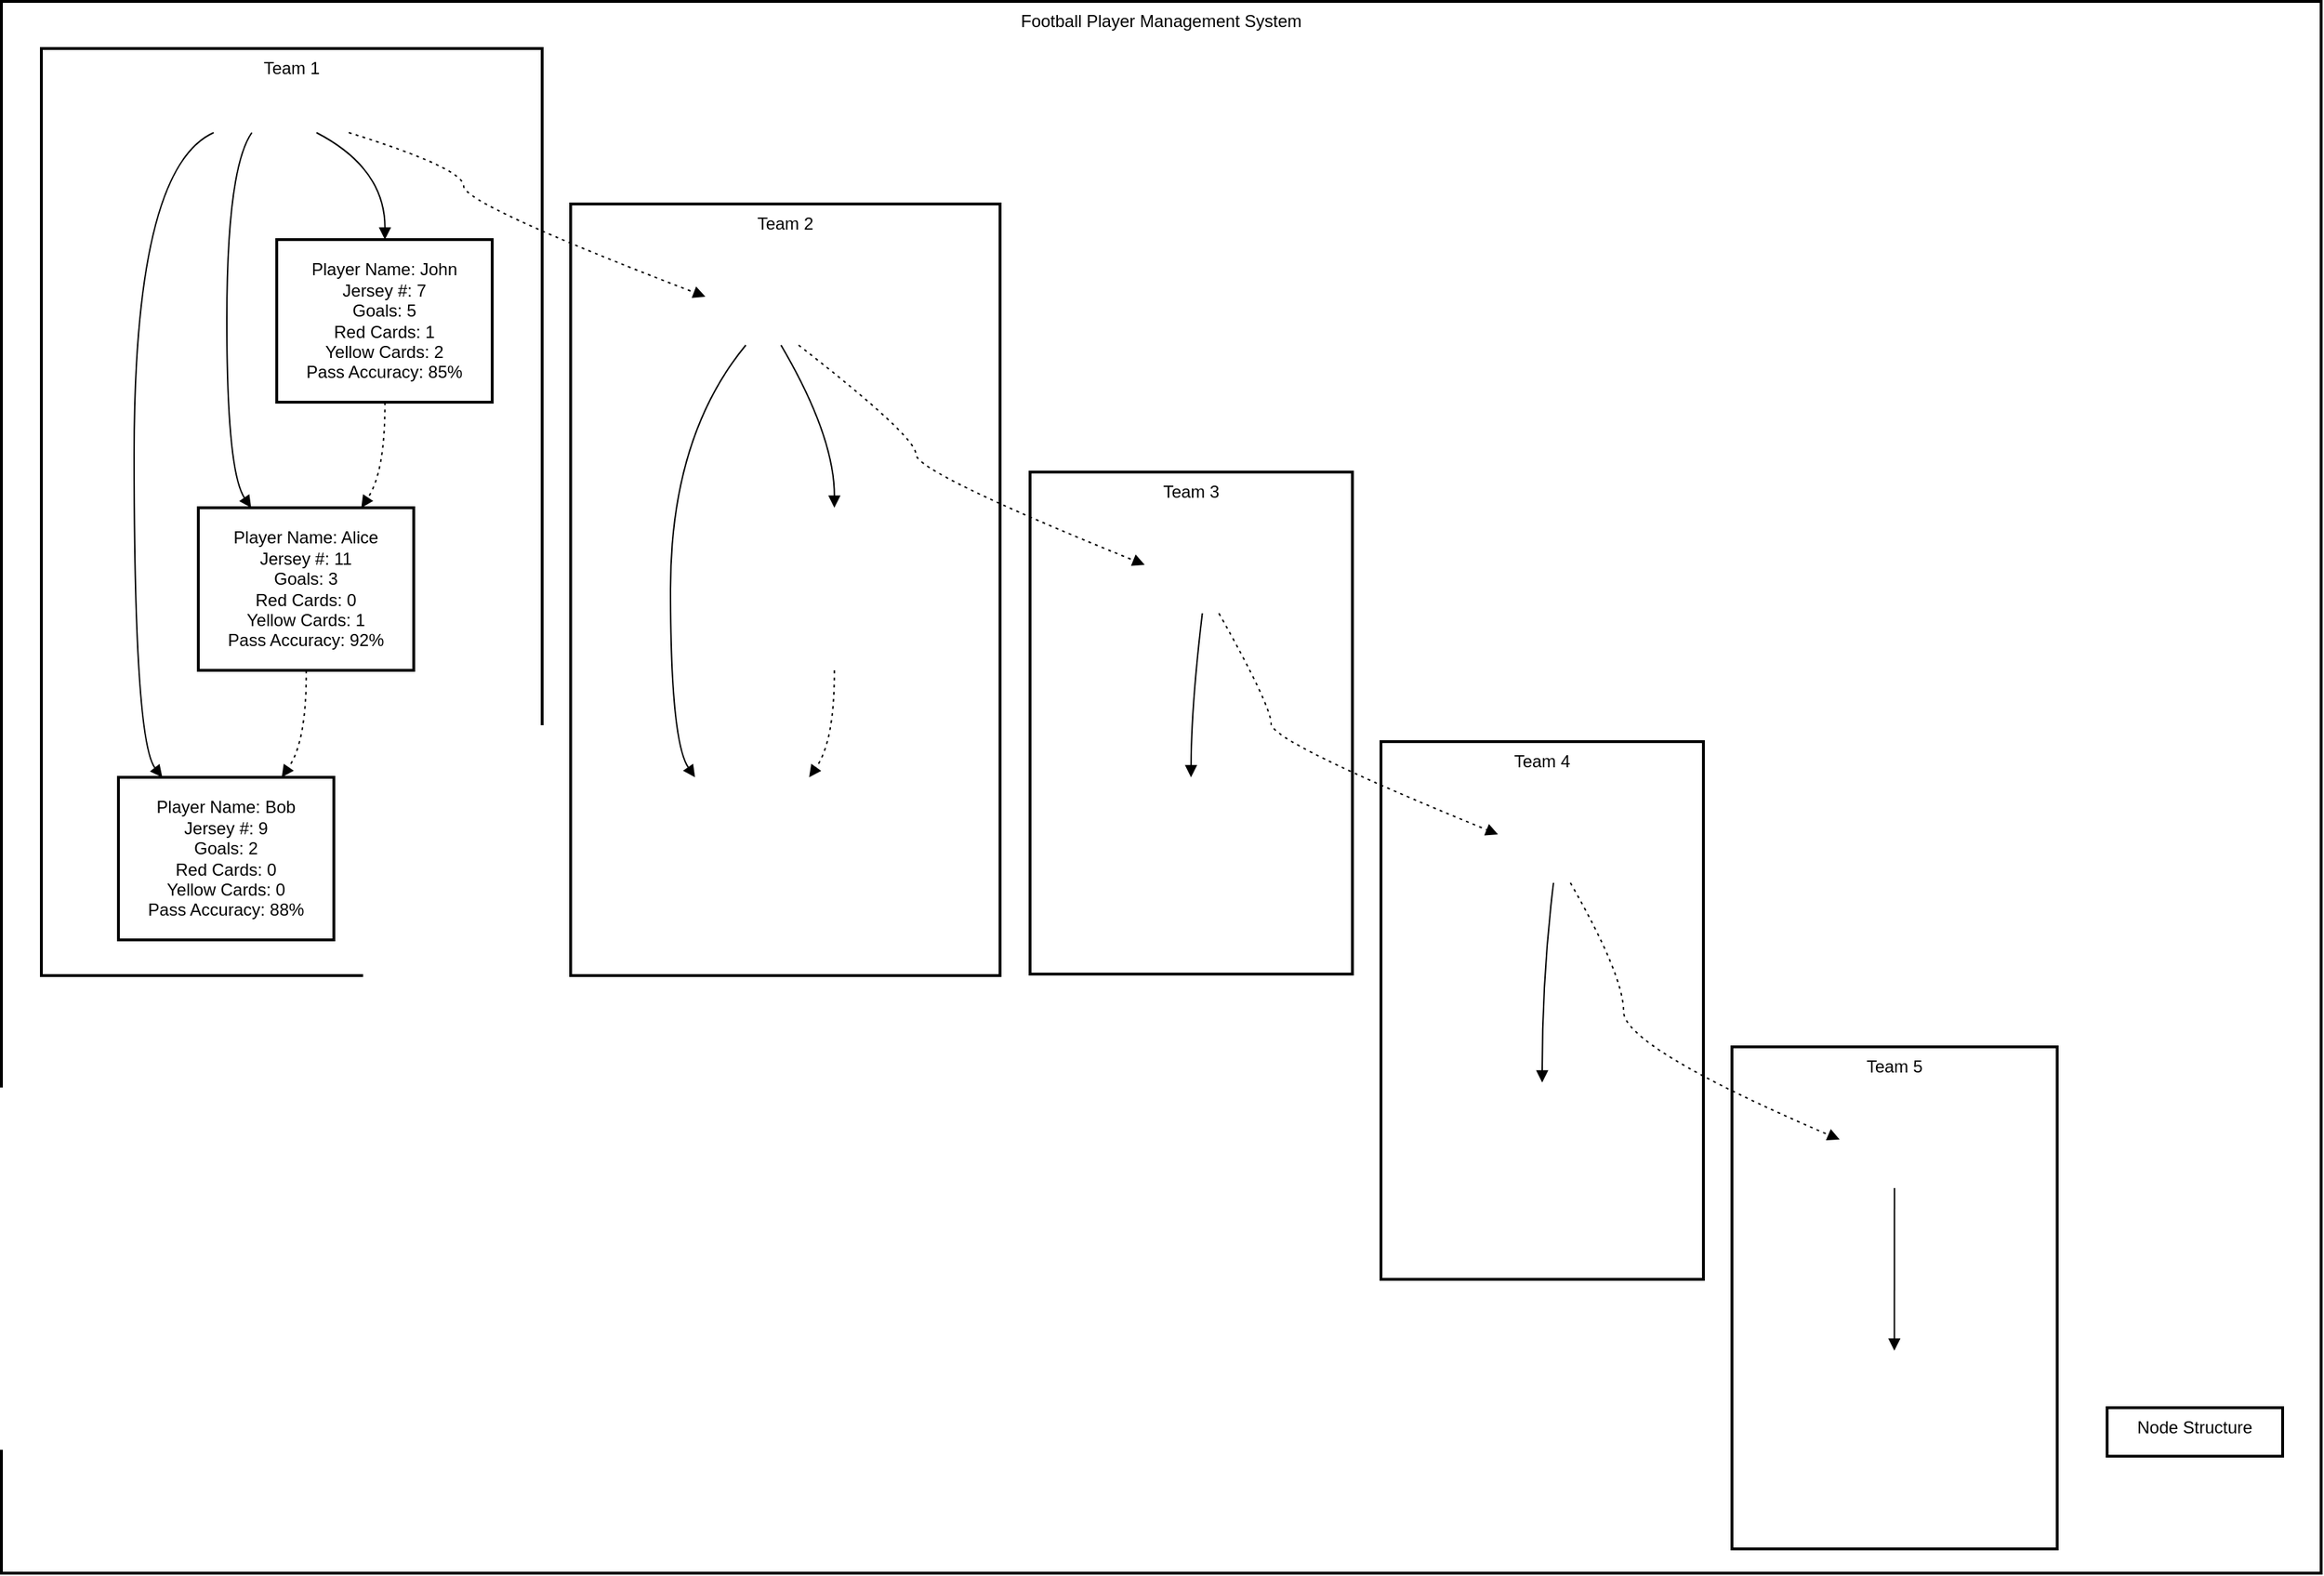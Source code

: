 <mxfile version="24.4.4" type="device">
  <diagram name="Page-1" id="9uScRqWnVSKqUHaawSyz">
    <mxGraphModel dx="934" dy="494" grid="1" gridSize="10" guides="1" tooltips="1" connect="1" arrows="1" fold="1" page="1" pageScale="1" pageWidth="850" pageHeight="1100" math="0" shadow="0">
      <root>
        <mxCell id="0" />
        <mxCell id="1" parent="0" />
        <mxCell id="YlER1hfRmnDVrgWF9sil-164" value="Football Player Management System" style="whiteSpace=wrap;strokeWidth=2;verticalAlign=top;" vertex="1" parent="1">
          <mxGeometry x="30" y="20" width="1626" height="1102" as="geometry" />
        </mxCell>
        <mxCell id="YlER1hfRmnDVrgWF9sil-165" value="Stack: Team 1" style="whiteSpace=wrap;strokeWidth=2;" vertex="1" parent="YlER1hfRmnDVrgWF9sil-164">
          <mxGeometry x="130" y="58" width="115" height="34" as="geometry" />
        </mxCell>
        <mxCell id="YlER1hfRmnDVrgWF9sil-166" value="Team 1" style="whiteSpace=wrap;strokeWidth=2;verticalAlign=top;" vertex="1" parent="YlER1hfRmnDVrgWF9sil-164">
          <mxGeometry x="28" y="33" width="351" height="650" as="geometry" />
        </mxCell>
        <mxCell id="YlER1hfRmnDVrgWF9sil-167" value="Player Name: John&#xa;Jersey #: 7&#xa;Goals: 5&#xa;Red Cards: 1&#xa;Yellow Cards: 2&#xa;Pass Accuracy: 85%" style="whiteSpace=wrap;strokeWidth=2;" vertex="1" parent="YlER1hfRmnDVrgWF9sil-164">
          <mxGeometry x="193" y="167" width="151" height="114" as="geometry" />
        </mxCell>
        <mxCell id="YlER1hfRmnDVrgWF9sil-168" value="Player Name: Alice&#xa;Jersey #: 11&#xa;Goals: 3&#xa;Red Cards: 0&#xa;Yellow Cards: 1&#xa;Pass Accuracy: 92%" style="whiteSpace=wrap;strokeWidth=2;" vertex="1" parent="YlER1hfRmnDVrgWF9sil-164">
          <mxGeometry x="138" y="355" width="151" height="114" as="geometry" />
        </mxCell>
        <mxCell id="YlER1hfRmnDVrgWF9sil-169" value="Player Name: Bob&#xa;Jersey #: 9&#xa;Goals: 2&#xa;Red Cards: 0&#xa;Yellow Cards: 0&#xa;Pass Accuracy: 88%" style="whiteSpace=wrap;strokeWidth=2;" vertex="1" parent="YlER1hfRmnDVrgWF9sil-164">
          <mxGeometry x="82" y="544" width="151" height="114" as="geometry" />
        </mxCell>
        <mxCell id="YlER1hfRmnDVrgWF9sil-170" value="Stack: Team 2" style="whiteSpace=wrap;strokeWidth=2;" vertex="1" parent="YlER1hfRmnDVrgWF9sil-164">
          <mxGeometry x="479" y="207" width="115" height="34" as="geometry" />
        </mxCell>
        <mxCell id="YlER1hfRmnDVrgWF9sil-171" value="Player Name: Emma&#xa;Jersey #: 10&#xa;Goals: 4&#xa;Red Cards: 1&#xa;Yellow Cards: 3&#xa;Pass Accuracy: 87%" style="whiteSpace=wrap;strokeWidth=2;" vertex="1" parent="YlER1hfRmnDVrgWF9sil-164">
          <mxGeometry x="504" y="355" width="160" height="114" as="geometry" />
        </mxCell>
        <mxCell id="YlER1hfRmnDVrgWF9sil-172" value="Player Name: Charlie&#xa;Jersey #: 5&#xa;Goals: 1&#xa;Red Cards: 0&#xa;Yellow Cards: 2&#xa;Pass Accuracy: 90%" style="whiteSpace=wrap;strokeWidth=2;" vertex="1" parent="YlER1hfRmnDVrgWF9sil-164">
          <mxGeometry x="442" y="544" width="168" height="114" as="geometry" />
        </mxCell>
        <mxCell id="YlER1hfRmnDVrgWF9sil-173" value="Stack: Team 3" style="whiteSpace=wrap;strokeWidth=2;" vertex="1" parent="YlER1hfRmnDVrgWF9sil-164">
          <mxGeometry x="786" y="395" width="115" height="34" as="geometry" />
        </mxCell>
        <mxCell id="YlER1hfRmnDVrgWF9sil-174" value="Player Name: David&#xa;Jersey #: 4&#xa;Goals: 0&#xa;Red Cards: 0&#xa;Yellow Cards: 1&#xa;Pass Accuracy: 82%" style="whiteSpace=wrap;strokeWidth=2;" vertex="1" parent="YlER1hfRmnDVrgWF9sil-164">
          <mxGeometry x="756" y="544" width="156" height="114" as="geometry" />
        </mxCell>
        <mxCell id="YlER1hfRmnDVrgWF9sil-175" value="Stack: Team 4" style="whiteSpace=wrap;strokeWidth=2;" vertex="1" parent="YlER1hfRmnDVrgWF9sil-164">
          <mxGeometry x="1033" y="584" width="115" height="34" as="geometry" />
        </mxCell>
        <mxCell id="YlER1hfRmnDVrgWF9sil-176" value="Player Name: Sarah&#xa;Jersey #: 8&#xa;Goals: 2&#xa;Red Cards: 0&#xa;Yellow Cards: 1&#xa;Pass Accuracy: 84%" style="whiteSpace=wrap;strokeWidth=2;" vertex="1" parent="YlER1hfRmnDVrgWF9sil-164">
          <mxGeometry x="1002" y="758" width="156" height="114" as="geometry" />
        </mxCell>
        <mxCell id="YlER1hfRmnDVrgWF9sil-177" value="Stack: Team 5" style="whiteSpace=wrap;strokeWidth=2;" vertex="1" parent="YlER1hfRmnDVrgWF9sil-164">
          <mxGeometry x="1270" y="798" width="115" height="34" as="geometry" />
        </mxCell>
        <mxCell id="YlER1hfRmnDVrgWF9sil-178" value="Player Name: Ethan&#xa;Jersey #: 3&#xa;Goals: 3&#xa;Red Cards: 1&#xa;Yellow Cards: 2&#xa;Pass Accuracy: 89%" style="whiteSpace=wrap;strokeWidth=2;" vertex="1" parent="YlER1hfRmnDVrgWF9sil-164">
          <mxGeometry x="1248" y="946" width="158" height="114" as="geometry" />
        </mxCell>
        <mxCell id="YlER1hfRmnDVrgWF9sil-179" value="Team 2" style="whiteSpace=wrap;strokeWidth=2;verticalAlign=top;" vertex="1" parent="YlER1hfRmnDVrgWF9sil-164">
          <mxGeometry x="399" y="142" width="301" height="541" as="geometry" />
        </mxCell>
        <mxCell id="YlER1hfRmnDVrgWF9sil-180" value="Team 3" style="whiteSpace=wrap;strokeWidth=2;verticalAlign=top;" vertex="1" parent="YlER1hfRmnDVrgWF9sil-164">
          <mxGeometry x="721" y="330" width="226" height="352" as="geometry" />
        </mxCell>
        <mxCell id="YlER1hfRmnDVrgWF9sil-181" value="Team 4" style="whiteSpace=wrap;strokeWidth=2;verticalAlign=top;" vertex="1" parent="YlER1hfRmnDVrgWF9sil-164">
          <mxGeometry x="967" y="519" width="226" height="377" as="geometry" />
        </mxCell>
        <mxCell id="YlER1hfRmnDVrgWF9sil-182" value="Team 5" style="whiteSpace=wrap;strokeWidth=2;verticalAlign=top;" vertex="1" parent="YlER1hfRmnDVrgWF9sil-164">
          <mxGeometry x="1213" y="733" width="228" height="352" as="geometry" />
        </mxCell>
        <mxCell id="YlER1hfRmnDVrgWF9sil-183" value="Node Structure" style="whiteSpace=wrap;strokeWidth=2;verticalAlign=top;" vertex="1" parent="YlER1hfRmnDVrgWF9sil-164">
          <mxGeometry x="1476" y="986" width="123" height="34" as="geometry" />
        </mxCell>
        <mxCell id="YlER1hfRmnDVrgWF9sil-184" value="" style="curved=1;startArrow=none;endArrow=block;exitX=0.784;exitY=0.99;entryX=0.502;entryY=-0.003;rounded=0;" edge="1" parent="YlER1hfRmnDVrgWF9sil-164" source="YlER1hfRmnDVrgWF9sil-165" target="YlER1hfRmnDVrgWF9sil-167">
          <mxGeometry relative="1" as="geometry">
            <Array as="points">
              <mxPoint x="269" y="117" />
            </Array>
          </mxGeometry>
        </mxCell>
        <mxCell id="YlER1hfRmnDVrgWF9sil-185" value="" style="curved=1;startArrow=none;endArrow=block;exitX=0.398;exitY=0.99;entryX=0.247;entryY=0.003;rounded=0;" edge="1" parent="YlER1hfRmnDVrgWF9sil-164" source="YlER1hfRmnDVrgWF9sil-165" target="YlER1hfRmnDVrgWF9sil-168">
          <mxGeometry relative="1" as="geometry">
            <Array as="points">
              <mxPoint x="158" y="117" />
              <mxPoint x="158" y="330" />
            </Array>
          </mxGeometry>
        </mxCell>
        <mxCell id="YlER1hfRmnDVrgWF9sil-186" value="" style="curved=1;startArrow=none;endArrow=block;exitX=0.17;exitY=0.99;entryX=0.204;entryY=2.342e-7;rounded=0;" edge="1" parent="YlER1hfRmnDVrgWF9sil-164" source="YlER1hfRmnDVrgWF9sil-165" target="YlER1hfRmnDVrgWF9sil-169">
          <mxGeometry relative="1" as="geometry">
            <Array as="points">
              <mxPoint x="93" y="117" />
              <mxPoint x="93" y="519" />
            </Array>
          </mxGeometry>
        </mxCell>
        <mxCell id="YlER1hfRmnDVrgWF9sil-187" value="" style="curved=1;dashed=1;dashPattern=2 3;startArrow=none;endArrow=block;exitX=0.502;exitY=0.994;entryX=0.755;entryY=0.003;rounded=0;" edge="1" parent="YlER1hfRmnDVrgWF9sil-164" source="YlER1hfRmnDVrgWF9sil-167" target="YlER1hfRmnDVrgWF9sil-168">
          <mxGeometry relative="1" as="geometry">
            <Array as="points">
              <mxPoint x="269" y="330" />
            </Array>
          </mxGeometry>
        </mxCell>
        <mxCell id="YlER1hfRmnDVrgWF9sil-188" value="" style="curved=1;dashed=1;dashPattern=2 3;startArrow=none;endArrow=block;exitX=0.501;exitY=1.0;entryX=0.758;entryY=2.342e-7;rounded=0;" edge="1" parent="YlER1hfRmnDVrgWF9sil-164" source="YlER1hfRmnDVrgWF9sil-168" target="YlER1hfRmnDVrgWF9sil-169">
          <mxGeometry relative="1" as="geometry">
            <Array as="points">
              <mxPoint x="214" y="519" />
            </Array>
          </mxGeometry>
        </mxCell>
        <mxCell id="YlER1hfRmnDVrgWF9sil-189" value="" style="curved=1;startArrow=none;endArrow=block;exitX=0.583;exitY=0.98;entryX=0.499;entryY=0.003;rounded=0;" edge="1" parent="YlER1hfRmnDVrgWF9sil-164" source="YlER1hfRmnDVrgWF9sil-170" target="YlER1hfRmnDVrgWF9sil-171">
          <mxGeometry relative="1" as="geometry">
            <Array as="points">
              <mxPoint x="584" y="305" />
            </Array>
          </mxGeometry>
        </mxCell>
        <mxCell id="YlER1hfRmnDVrgWF9sil-190" value="" style="curved=1;startArrow=none;endArrow=block;exitX=0.377;exitY=0.98;entryX=0.263;entryY=2.342e-7;rounded=0;" edge="1" parent="YlER1hfRmnDVrgWF9sil-164" source="YlER1hfRmnDVrgWF9sil-170" target="YlER1hfRmnDVrgWF9sil-172">
          <mxGeometry relative="1" as="geometry">
            <Array as="points">
              <mxPoint x="469" y="305" />
              <mxPoint x="469" y="519" />
            </Array>
          </mxGeometry>
        </mxCell>
        <mxCell id="YlER1hfRmnDVrgWF9sil-191" value="" style="curved=1;dashed=1;dashPattern=2 3;startArrow=none;endArrow=block;exitX=0.499;exitY=1.0;entryX=0.739;entryY=2.342e-7;rounded=0;" edge="1" parent="YlER1hfRmnDVrgWF9sil-164" source="YlER1hfRmnDVrgWF9sil-171" target="YlER1hfRmnDVrgWF9sil-172">
          <mxGeometry relative="1" as="geometry">
            <Array as="points">
              <mxPoint x="584" y="519" />
            </Array>
          </mxGeometry>
        </mxCell>
        <mxCell id="YlER1hfRmnDVrgWF9sil-192" value="" style="curved=1;startArrow=none;endArrow=block;exitX=0.485;exitY=1.0;entryX=0.499;entryY=2.342e-7;rounded=0;" edge="1" parent="YlER1hfRmnDVrgWF9sil-164" source="YlER1hfRmnDVrgWF9sil-173" target="YlER1hfRmnDVrgWF9sil-174">
          <mxGeometry relative="1" as="geometry">
            <Array as="points">
              <mxPoint x="834" y="494" />
            </Array>
          </mxGeometry>
        </mxCell>
        <mxCell id="YlER1hfRmnDVrgWF9sil-193" value="" style="curved=1;startArrow=none;endArrow=block;exitX=0.478;exitY=0.99;entryX=0.5;entryY=-0.003;rounded=0;" edge="1" parent="YlER1hfRmnDVrgWF9sil-164" source="YlER1hfRmnDVrgWF9sil-175" target="YlER1hfRmnDVrgWF9sil-176">
          <mxGeometry relative="1" as="geometry">
            <Array as="points">
              <mxPoint x="1080" y="683" />
            </Array>
          </mxGeometry>
        </mxCell>
        <mxCell id="YlER1hfRmnDVrgWF9sil-194" value="" style="curved=1;startArrow=none;endArrow=block;exitX=0.495;exitY=0.98;entryX=0.499;entryY=0.003;rounded=0;" edge="1" parent="YlER1hfRmnDVrgWF9sil-164" source="YlER1hfRmnDVrgWF9sil-177" target="YlER1hfRmnDVrgWF9sil-178">
          <mxGeometry relative="1" as="geometry">
            <Array as="points" />
          </mxGeometry>
        </mxCell>
        <mxCell id="YlER1hfRmnDVrgWF9sil-195" value="" style="curved=1;dashed=1;dashPattern=2 3;startArrow=none;endArrow=block;exitX=0.977;exitY=0.99;entryX=0.118;entryY=-0.01;rounded=0;" edge="1" parent="YlER1hfRmnDVrgWF9sil-164" source="YlER1hfRmnDVrgWF9sil-165" target="YlER1hfRmnDVrgWF9sil-170">
          <mxGeometry relative="1" as="geometry">
            <Array as="points">
              <mxPoint x="324" y="117" />
              <mxPoint x="324" y="142" />
            </Array>
          </mxGeometry>
        </mxCell>
        <mxCell id="YlER1hfRmnDVrgWF9sil-196" value="" style="curved=1;dashed=1;dashPattern=2 3;startArrow=none;endArrow=block;exitX=0.686;exitY=0.98;entryX=0.141;entryY=0.01;rounded=0;" edge="1" parent="YlER1hfRmnDVrgWF9sil-164" source="YlER1hfRmnDVrgWF9sil-170" target="YlER1hfRmnDVrgWF9sil-173">
          <mxGeometry relative="1" as="geometry">
            <Array as="points">
              <mxPoint x="641" y="305" />
              <mxPoint x="641" y="330" />
            </Array>
          </mxGeometry>
        </mxCell>
        <mxCell id="YlER1hfRmnDVrgWF9sil-197" value="" style="curved=1;dashed=1;dashPattern=2 3;startArrow=none;endArrow=block;exitX=0.586;exitY=1.0;entryX=0.139;entryY=9.537e-7;rounded=0;" edge="1" parent="YlER1hfRmnDVrgWF9sil-164" source="YlER1hfRmnDVrgWF9sil-173" target="YlER1hfRmnDVrgWF9sil-175">
          <mxGeometry relative="1" as="geometry">
            <Array as="points">
              <mxPoint x="890" y="494" />
              <mxPoint x="890" y="519" />
            </Array>
          </mxGeometry>
        </mxCell>
        <mxCell id="YlER1hfRmnDVrgWF9sil-198" value="" style="curved=1;dashed=1;dashPattern=2 3;startArrow=none;endArrow=block;exitX=0.579;exitY=0.99;entryX=0.154;entryY=-0.01;rounded=0;" edge="1" parent="YlER1hfRmnDVrgWF9sil-164" source="YlER1hfRmnDVrgWF9sil-175" target="YlER1hfRmnDVrgWF9sil-177">
          <mxGeometry relative="1" as="geometry">
            <Array as="points">
              <mxPoint x="1137" y="683" />
              <mxPoint x="1137" y="733" />
            </Array>
          </mxGeometry>
        </mxCell>
      </root>
    </mxGraphModel>
  </diagram>
</mxfile>
